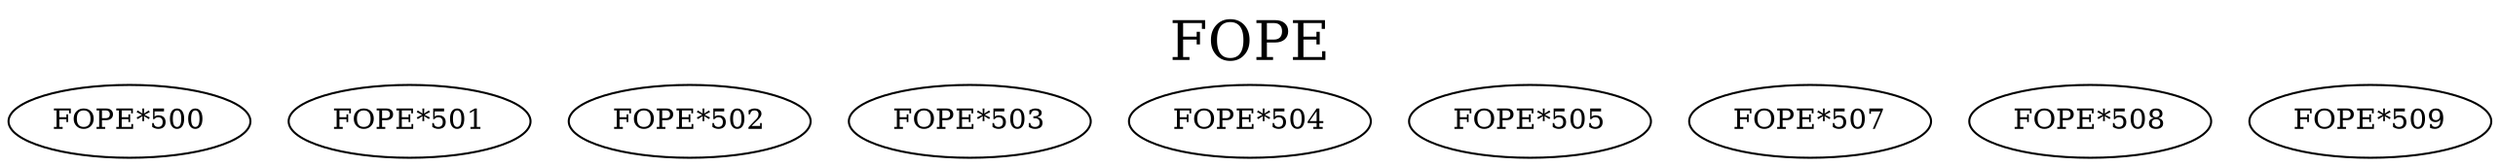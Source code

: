 digraph FOPE {
labelloc = "t";
label = "FOPE"
fontsize = 27;
"FOPE*500"
"FOPE*501"
"FOPE*502"
"FOPE*503"
"FOPE*504"
"FOPE*505"
"FOPE*507"
"FOPE*508"
"FOPE*509"
}
